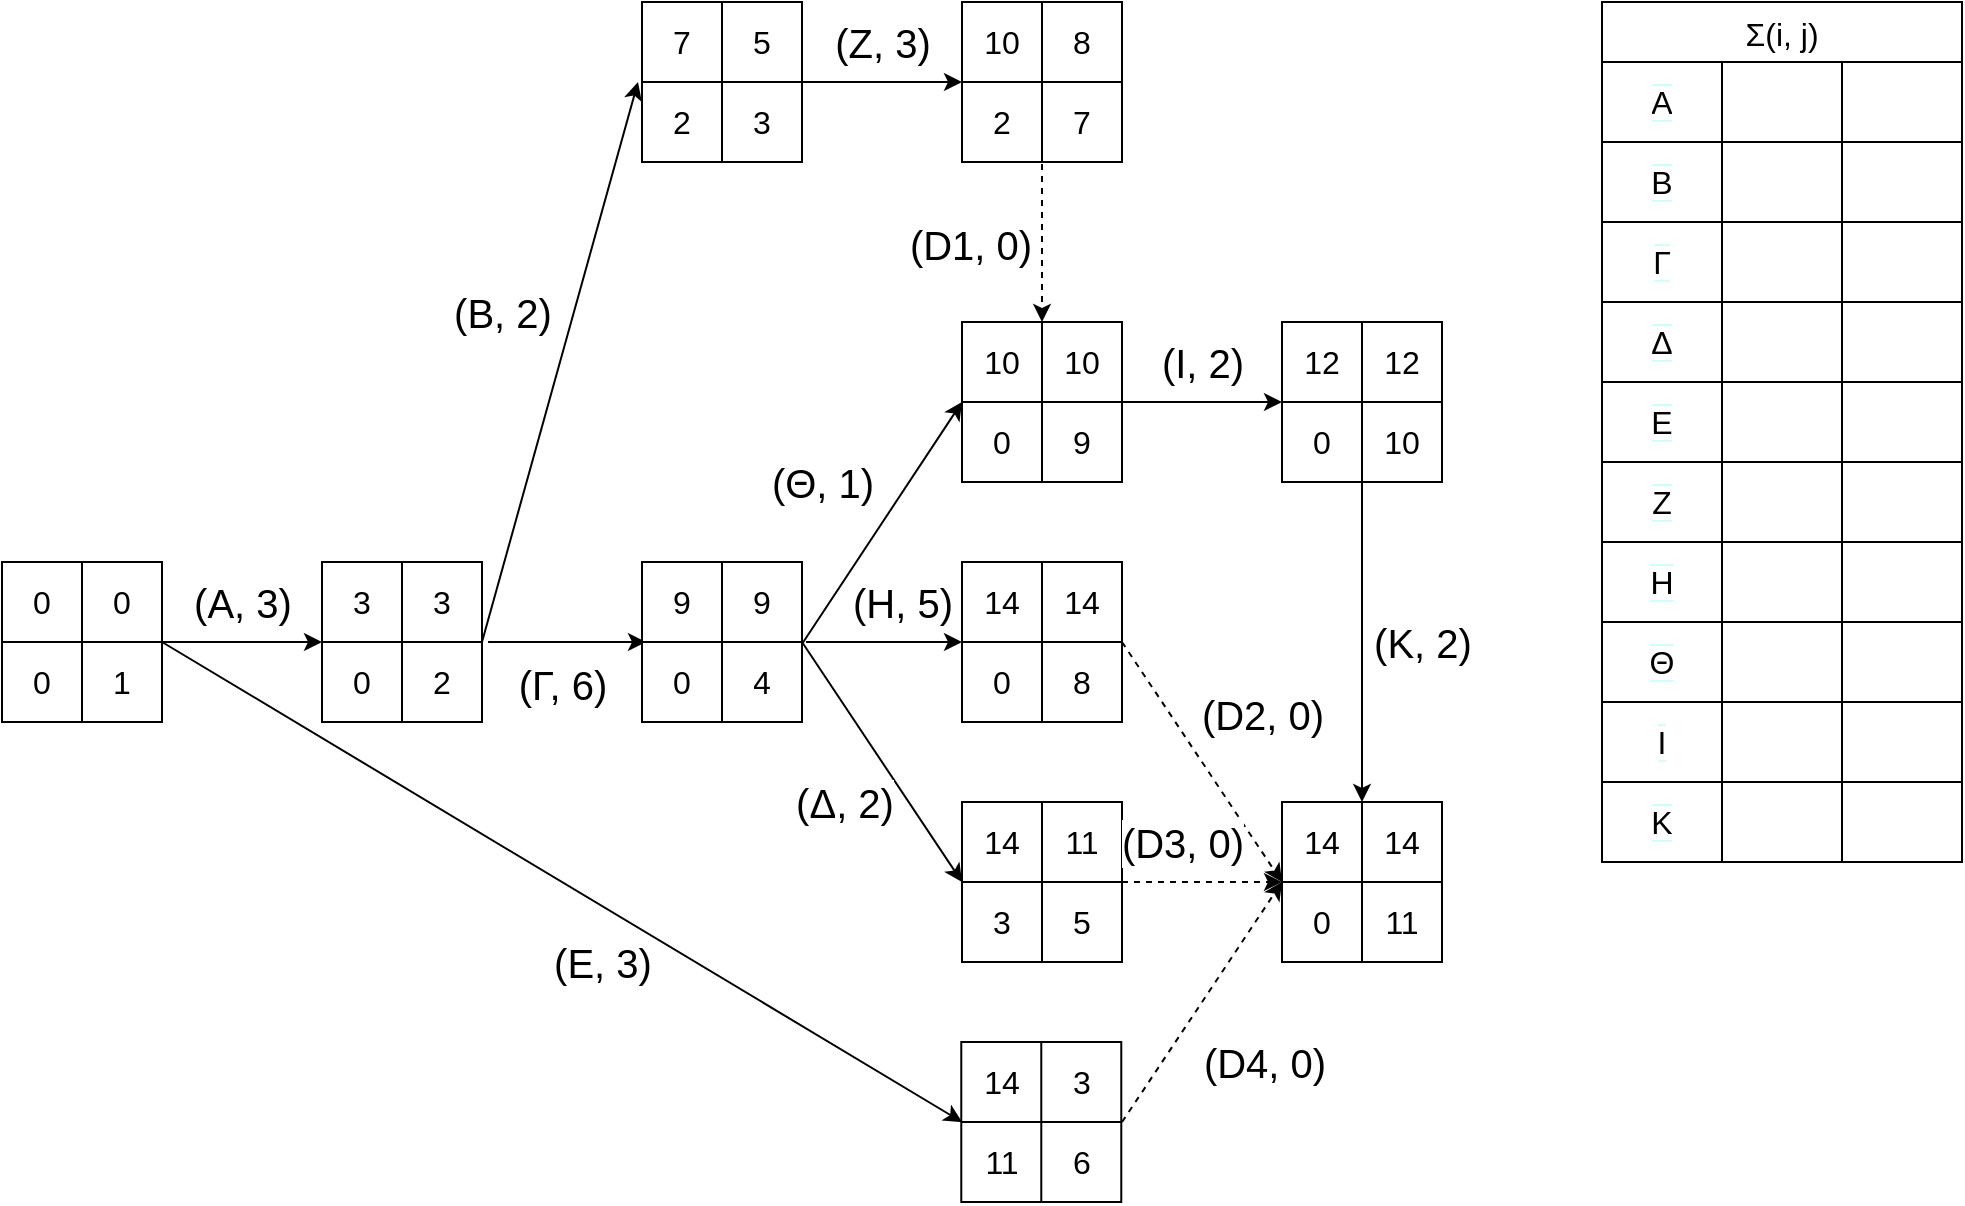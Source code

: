 <mxfile version="20.8.19" type="github">
  <diagram name="Page-1" id="9c096ad6-e400-ecc8-3e38-643d2caac077">
    <mxGraphModel dx="1331" dy="806" grid="1" gridSize="10" guides="1" tooltips="1" connect="1" arrows="1" fold="1" page="1" pageScale="1.5" pageWidth="1169" pageHeight="826" background="none" math="0" shadow="0">
      <root>
        <mxCell id="0" style=";html=1;" />
        <mxCell id="1" style=";html=1;" parent="0" />
        <mxCell id="K06LqBxd0SO_TNTU_cGi-29" value="" style="shape=table;startSize=0;container=1;collapsible=0;childLayout=tableLayout;fontSize=16;swimlaneLine=1;" vertex="1" parent="1">
          <mxGeometry x="80" y="320" width="80" height="80" as="geometry" />
        </mxCell>
        <mxCell id="K06LqBxd0SO_TNTU_cGi-30" value="" style="shape=tableRow;horizontal=0;startSize=0;swimlaneHead=0;swimlaneBody=0;strokeColor=inherit;top=0;left=0;bottom=0;right=0;collapsible=0;dropTarget=0;fillColor=none;points=[[0,0.5],[1,0.5]];portConstraint=eastwest;fontSize=16;" vertex="1" parent="K06LqBxd0SO_TNTU_cGi-29">
          <mxGeometry width="80" height="40" as="geometry" />
        </mxCell>
        <mxCell id="K06LqBxd0SO_TNTU_cGi-31" value="0" style="shape=partialRectangle;html=1;whiteSpace=wrap;connectable=0;strokeColor=inherit;overflow=hidden;fillColor=none;top=0;left=0;bottom=0;right=0;pointerEvents=1;fontSize=16;" vertex="1" parent="K06LqBxd0SO_TNTU_cGi-30">
          <mxGeometry width="40" height="40" as="geometry">
            <mxRectangle width="40" height="40" as="alternateBounds" />
          </mxGeometry>
        </mxCell>
        <mxCell id="K06LqBxd0SO_TNTU_cGi-32" value="0" style="shape=partialRectangle;html=1;whiteSpace=wrap;connectable=0;strokeColor=inherit;overflow=hidden;fillColor=none;top=0;left=0;bottom=0;right=0;pointerEvents=1;fontSize=16;" vertex="1" parent="K06LqBxd0SO_TNTU_cGi-30">
          <mxGeometry x="40" width="40" height="40" as="geometry">
            <mxRectangle width="40" height="40" as="alternateBounds" />
          </mxGeometry>
        </mxCell>
        <mxCell id="K06LqBxd0SO_TNTU_cGi-34" value="" style="shape=tableRow;horizontal=0;startSize=0;swimlaneHead=0;swimlaneBody=0;strokeColor=inherit;top=0;left=0;bottom=0;right=0;collapsible=0;dropTarget=0;fillColor=none;points=[[0,0.5],[1,0.5]];portConstraint=eastwest;fontSize=16;" vertex="1" parent="K06LqBxd0SO_TNTU_cGi-29">
          <mxGeometry y="40" width="80" height="40" as="geometry" />
        </mxCell>
        <mxCell id="K06LqBxd0SO_TNTU_cGi-35" value="0" style="shape=partialRectangle;html=1;whiteSpace=wrap;connectable=0;strokeColor=inherit;overflow=hidden;fillColor=none;top=0;left=0;bottom=0;right=0;pointerEvents=1;fontSize=16;" vertex="1" parent="K06LqBxd0SO_TNTU_cGi-34">
          <mxGeometry width="40" height="40" as="geometry">
            <mxRectangle width="40" height="40" as="alternateBounds" />
          </mxGeometry>
        </mxCell>
        <mxCell id="K06LqBxd0SO_TNTU_cGi-36" value="1" style="shape=partialRectangle;html=1;whiteSpace=wrap;connectable=0;strokeColor=inherit;overflow=hidden;fillColor=none;top=0;left=0;bottom=0;right=0;pointerEvents=1;fontSize=16;" vertex="1" parent="K06LqBxd0SO_TNTU_cGi-34">
          <mxGeometry x="40" width="40" height="40" as="geometry">
            <mxRectangle width="40" height="40" as="alternateBounds" />
          </mxGeometry>
        </mxCell>
        <mxCell id="K06LqBxd0SO_TNTU_cGi-42" value="" style="shape=table;startSize=0;container=1;collapsible=0;childLayout=tableLayout;fontSize=16;swimlaneLine=1;" vertex="1" parent="1">
          <mxGeometry x="240" y="320" width="80" height="80" as="geometry" />
        </mxCell>
        <mxCell id="K06LqBxd0SO_TNTU_cGi-43" value="" style="shape=tableRow;horizontal=0;startSize=0;swimlaneHead=0;swimlaneBody=0;strokeColor=inherit;top=0;left=0;bottom=0;right=0;collapsible=0;dropTarget=0;fillColor=none;points=[[0,0.5],[1,0.5]];portConstraint=eastwest;fontSize=16;" vertex="1" parent="K06LqBxd0SO_TNTU_cGi-42">
          <mxGeometry width="80" height="40" as="geometry" />
        </mxCell>
        <mxCell id="K06LqBxd0SO_TNTU_cGi-44" value="3" style="shape=partialRectangle;html=1;whiteSpace=wrap;connectable=0;strokeColor=inherit;overflow=hidden;fillColor=none;top=0;left=0;bottom=0;right=0;pointerEvents=1;fontSize=16;" vertex="1" parent="K06LqBxd0SO_TNTU_cGi-43">
          <mxGeometry width="40" height="40" as="geometry">
            <mxRectangle width="40" height="40" as="alternateBounds" />
          </mxGeometry>
        </mxCell>
        <mxCell id="K06LqBxd0SO_TNTU_cGi-45" value="3" style="shape=partialRectangle;html=1;whiteSpace=wrap;connectable=0;strokeColor=inherit;overflow=hidden;fillColor=none;top=0;left=0;bottom=0;right=0;pointerEvents=1;fontSize=16;" vertex="1" parent="K06LqBxd0SO_TNTU_cGi-43">
          <mxGeometry x="40" width="40" height="40" as="geometry">
            <mxRectangle width="40" height="40" as="alternateBounds" />
          </mxGeometry>
        </mxCell>
        <mxCell id="K06LqBxd0SO_TNTU_cGi-46" value="" style="shape=tableRow;horizontal=0;startSize=0;swimlaneHead=0;swimlaneBody=0;strokeColor=inherit;top=0;left=0;bottom=0;right=0;collapsible=0;dropTarget=0;fillColor=none;points=[[0,0.5],[1,0.5]];portConstraint=eastwest;fontSize=16;" vertex="1" parent="K06LqBxd0SO_TNTU_cGi-42">
          <mxGeometry y="40" width="80" height="40" as="geometry" />
        </mxCell>
        <mxCell id="K06LqBxd0SO_TNTU_cGi-47" value="0" style="shape=partialRectangle;html=1;whiteSpace=wrap;connectable=0;strokeColor=inherit;overflow=hidden;fillColor=none;top=0;left=0;bottom=0;right=0;pointerEvents=1;fontSize=16;" vertex="1" parent="K06LqBxd0SO_TNTU_cGi-46">
          <mxGeometry width="40" height="40" as="geometry">
            <mxRectangle width="40" height="40" as="alternateBounds" />
          </mxGeometry>
        </mxCell>
        <mxCell id="K06LqBxd0SO_TNTU_cGi-48" value="2" style="shape=partialRectangle;html=1;whiteSpace=wrap;connectable=0;strokeColor=inherit;overflow=hidden;fillColor=none;top=0;left=0;bottom=0;right=0;pointerEvents=1;fontSize=16;" vertex="1" parent="K06LqBxd0SO_TNTU_cGi-46">
          <mxGeometry x="40" width="40" height="40" as="geometry">
            <mxRectangle width="40" height="40" as="alternateBounds" />
          </mxGeometry>
        </mxCell>
        <mxCell id="K06LqBxd0SO_TNTU_cGi-49" value="" style="endArrow=classic;html=1;rounded=0;exitX=1;exitY=0;exitDx=0;exitDy=0;exitPerimeter=0;" edge="1" parent="1" source="K06LqBxd0SO_TNTU_cGi-34">
          <mxGeometry width="50" height="50" relative="1" as="geometry">
            <mxPoint x="530" y="410" as="sourcePoint" />
            <mxPoint x="240" y="360" as="targetPoint" />
          </mxGeometry>
        </mxCell>
        <mxCell id="K06LqBxd0SO_TNTU_cGi-50" value="(A, 3)" style="edgeLabel;html=1;align=center;verticalAlign=middle;resizable=0;points=[];fontSize=20;" vertex="1" connectable="0" parent="K06LqBxd0SO_TNTU_cGi-49">
          <mxGeometry x="0.3" relative="1" as="geometry">
            <mxPoint x="-12" y="-20" as="offset" />
          </mxGeometry>
        </mxCell>
        <mxCell id="K06LqBxd0SO_TNTU_cGi-51" value="" style="endArrow=classic;html=1;rounded=0;fontSize=20;exitX=1;exitY=0;exitDx=0;exitDy=0;exitPerimeter=0;entryX=-0.025;entryY=0;entryDx=0;entryDy=0;entryPerimeter=0;" edge="1" parent="1" source="K06LqBxd0SO_TNTU_cGi-46" target="K06LqBxd0SO_TNTU_cGi-58">
          <mxGeometry width="50" height="50" relative="1" as="geometry">
            <mxPoint x="530" y="410" as="sourcePoint" />
            <mxPoint x="400" y="240" as="targetPoint" />
            <Array as="points" />
          </mxGeometry>
        </mxCell>
        <mxCell id="K06LqBxd0SO_TNTU_cGi-61" value="(B, 2)" style="edgeLabel;html=1;align=center;verticalAlign=middle;resizable=0;points=[];fontSize=20;" vertex="1" connectable="0" parent="K06LqBxd0SO_TNTU_cGi-51">
          <mxGeometry x="0.296" y="2" relative="1" as="geometry">
            <mxPoint x="-39" y="17" as="offset" />
          </mxGeometry>
        </mxCell>
        <mxCell id="K06LqBxd0SO_TNTU_cGi-52" value="" style="endArrow=classic;html=1;rounded=0;fontSize=20;exitX=1.038;exitY=0;exitDx=0;exitDy=0;exitPerimeter=0;entryX=0.025;entryY=0;entryDx=0;entryDy=0;entryPerimeter=0;" edge="1" parent="1" source="K06LqBxd0SO_TNTU_cGi-46" target="K06LqBxd0SO_TNTU_cGi-67">
          <mxGeometry width="50" height="50" relative="1" as="geometry">
            <mxPoint x="530" y="410" as="sourcePoint" />
            <mxPoint x="440" y="360" as="targetPoint" />
          </mxGeometry>
        </mxCell>
        <mxCell id="K06LqBxd0SO_TNTU_cGi-70" value="(Γ, 6)" style="edgeLabel;html=1;align=center;verticalAlign=middle;resizable=0;points=[];fontSize=20;" vertex="1" connectable="0" parent="K06LqBxd0SO_TNTU_cGi-52">
          <mxGeometry x="0.231" y="-1" relative="1" as="geometry">
            <mxPoint x="-12" y="20" as="offset" />
          </mxGeometry>
        </mxCell>
        <mxCell id="K06LqBxd0SO_TNTU_cGi-54" value="" style="shape=table;startSize=0;container=1;collapsible=0;childLayout=tableLayout;fontSize=16;swimlaneLine=1;" vertex="1" parent="1">
          <mxGeometry x="400" y="40" width="80" height="80" as="geometry" />
        </mxCell>
        <mxCell id="K06LqBxd0SO_TNTU_cGi-55" value="" style="shape=tableRow;horizontal=0;startSize=0;swimlaneHead=0;swimlaneBody=0;strokeColor=inherit;top=0;left=0;bottom=0;right=0;collapsible=0;dropTarget=0;fillColor=none;points=[[0,0.5],[1,0.5]];portConstraint=eastwest;fontSize=16;" vertex="1" parent="K06LqBxd0SO_TNTU_cGi-54">
          <mxGeometry width="80" height="40" as="geometry" />
        </mxCell>
        <mxCell id="K06LqBxd0SO_TNTU_cGi-56" value="7" style="shape=partialRectangle;html=1;whiteSpace=wrap;connectable=0;strokeColor=inherit;overflow=hidden;fillColor=none;top=0;left=0;bottom=0;right=0;pointerEvents=1;fontSize=16;" vertex="1" parent="K06LqBxd0SO_TNTU_cGi-55">
          <mxGeometry width="40" height="40" as="geometry">
            <mxRectangle width="40" height="40" as="alternateBounds" />
          </mxGeometry>
        </mxCell>
        <mxCell id="K06LqBxd0SO_TNTU_cGi-57" value="5" style="shape=partialRectangle;html=1;whiteSpace=wrap;connectable=0;strokeColor=inherit;overflow=hidden;fillColor=none;top=0;left=0;bottom=0;right=0;pointerEvents=1;fontSize=16;" vertex="1" parent="K06LqBxd0SO_TNTU_cGi-55">
          <mxGeometry x="40" width="40" height="40" as="geometry">
            <mxRectangle width="40" height="40" as="alternateBounds" />
          </mxGeometry>
        </mxCell>
        <mxCell id="K06LqBxd0SO_TNTU_cGi-58" value="" style="shape=tableRow;horizontal=0;startSize=0;swimlaneHead=0;swimlaneBody=0;strokeColor=inherit;top=0;left=0;bottom=0;right=0;collapsible=0;dropTarget=0;fillColor=none;points=[[0,0.5],[1,0.5]];portConstraint=eastwest;fontSize=16;" vertex="1" parent="K06LqBxd0SO_TNTU_cGi-54">
          <mxGeometry y="40" width="80" height="40" as="geometry" />
        </mxCell>
        <mxCell id="K06LqBxd0SO_TNTU_cGi-59" value="2" style="shape=partialRectangle;html=1;whiteSpace=wrap;connectable=0;strokeColor=inherit;overflow=hidden;fillColor=none;top=0;left=0;bottom=0;right=0;pointerEvents=1;fontSize=16;" vertex="1" parent="K06LqBxd0SO_TNTU_cGi-58">
          <mxGeometry width="40" height="40" as="geometry">
            <mxRectangle width="40" height="40" as="alternateBounds" />
          </mxGeometry>
        </mxCell>
        <mxCell id="K06LqBxd0SO_TNTU_cGi-60" value="3" style="shape=partialRectangle;html=1;whiteSpace=wrap;connectable=0;strokeColor=inherit;overflow=hidden;fillColor=none;top=0;left=0;bottom=0;right=0;pointerEvents=1;fontSize=16;" vertex="1" parent="K06LqBxd0SO_TNTU_cGi-58">
          <mxGeometry x="40" width="40" height="40" as="geometry">
            <mxRectangle width="40" height="40" as="alternateBounds" />
          </mxGeometry>
        </mxCell>
        <mxCell id="K06LqBxd0SO_TNTU_cGi-63" value="" style="shape=table;startSize=0;container=1;collapsible=0;childLayout=tableLayout;fontSize=16;swimlaneLine=1;" vertex="1" parent="1">
          <mxGeometry x="400.0" y="320" width="80" height="80" as="geometry" />
        </mxCell>
        <mxCell id="K06LqBxd0SO_TNTU_cGi-64" value="" style="shape=tableRow;horizontal=0;startSize=0;swimlaneHead=0;swimlaneBody=0;strokeColor=inherit;top=0;left=0;bottom=0;right=0;collapsible=0;dropTarget=0;fillColor=none;points=[[0,0.5],[1,0.5]];portConstraint=eastwest;fontSize=16;" vertex="1" parent="K06LqBxd0SO_TNTU_cGi-63">
          <mxGeometry width="80" height="40" as="geometry" />
        </mxCell>
        <mxCell id="K06LqBxd0SO_TNTU_cGi-65" value="9" style="shape=partialRectangle;html=1;whiteSpace=wrap;connectable=0;strokeColor=inherit;overflow=hidden;fillColor=none;top=0;left=0;bottom=0;right=0;pointerEvents=1;fontSize=16;" vertex="1" parent="K06LqBxd0SO_TNTU_cGi-64">
          <mxGeometry width="40" height="40" as="geometry">
            <mxRectangle width="40" height="40" as="alternateBounds" />
          </mxGeometry>
        </mxCell>
        <mxCell id="K06LqBxd0SO_TNTU_cGi-66" value="9" style="shape=partialRectangle;html=1;whiteSpace=wrap;connectable=0;strokeColor=inherit;overflow=hidden;fillColor=none;top=0;left=0;bottom=0;right=0;pointerEvents=1;fontSize=16;" vertex="1" parent="K06LqBxd0SO_TNTU_cGi-64">
          <mxGeometry x="40" width="40" height="40" as="geometry">
            <mxRectangle width="40" height="40" as="alternateBounds" />
          </mxGeometry>
        </mxCell>
        <mxCell id="K06LqBxd0SO_TNTU_cGi-67" value="" style="shape=tableRow;horizontal=0;startSize=0;swimlaneHead=0;swimlaneBody=0;strokeColor=inherit;top=0;left=0;bottom=0;right=0;collapsible=0;dropTarget=0;fillColor=none;points=[[0,0.5],[1,0.5]];portConstraint=eastwest;fontSize=16;" vertex="1" parent="K06LqBxd0SO_TNTU_cGi-63">
          <mxGeometry y="40" width="80" height="40" as="geometry" />
        </mxCell>
        <mxCell id="K06LqBxd0SO_TNTU_cGi-68" value="0" style="shape=partialRectangle;html=1;whiteSpace=wrap;connectable=0;strokeColor=inherit;overflow=hidden;fillColor=none;top=0;left=0;bottom=0;right=0;pointerEvents=1;fontSize=16;" vertex="1" parent="K06LqBxd0SO_TNTU_cGi-67">
          <mxGeometry width="40" height="40" as="geometry">
            <mxRectangle width="40" height="40" as="alternateBounds" />
          </mxGeometry>
        </mxCell>
        <mxCell id="K06LqBxd0SO_TNTU_cGi-69" value="4" style="shape=partialRectangle;html=1;whiteSpace=wrap;connectable=0;strokeColor=inherit;overflow=hidden;fillColor=none;top=0;left=0;bottom=0;right=0;pointerEvents=1;fontSize=16;" vertex="1" parent="K06LqBxd0SO_TNTU_cGi-67">
          <mxGeometry x="40" width="40" height="40" as="geometry">
            <mxRectangle width="40" height="40" as="alternateBounds" />
          </mxGeometry>
        </mxCell>
        <mxCell id="K06LqBxd0SO_TNTU_cGi-72" value="" style="endArrow=classic;html=1;rounded=0;fontSize=20;" edge="1" parent="1">
          <mxGeometry width="50" height="50" relative="1" as="geometry">
            <mxPoint x="480" y="360" as="sourcePoint" />
            <mxPoint x="560" y="480" as="targetPoint" />
          </mxGeometry>
        </mxCell>
        <mxCell id="K06LqBxd0SO_TNTU_cGi-80" value="(Δ, 2)" style="edgeLabel;html=1;align=center;verticalAlign=middle;resizable=0;points=[];fontSize=20;" vertex="1" connectable="0" parent="K06LqBxd0SO_TNTU_cGi-72">
          <mxGeometry x="0.185" y="-2" relative="1" as="geometry">
            <mxPoint x="-25" y="8" as="offset" />
          </mxGeometry>
        </mxCell>
        <mxCell id="K06LqBxd0SO_TNTU_cGi-73" value="" style="shape=table;startSize=0;container=1;collapsible=0;childLayout=tableLayout;fontSize=16;swimlaneLine=1;" vertex="1" parent="1">
          <mxGeometry x="560" y="440" width="80" height="80" as="geometry" />
        </mxCell>
        <mxCell id="K06LqBxd0SO_TNTU_cGi-74" value="" style="shape=tableRow;horizontal=0;startSize=0;swimlaneHead=0;swimlaneBody=0;strokeColor=inherit;top=0;left=0;bottom=0;right=0;collapsible=0;dropTarget=0;fillColor=none;points=[[0,0.5],[1,0.5]];portConstraint=eastwest;fontSize=16;" vertex="1" parent="K06LqBxd0SO_TNTU_cGi-73">
          <mxGeometry width="80" height="40" as="geometry" />
        </mxCell>
        <mxCell id="K06LqBxd0SO_TNTU_cGi-75" value="14" style="shape=partialRectangle;html=1;whiteSpace=wrap;connectable=0;strokeColor=inherit;overflow=hidden;fillColor=none;top=0;left=0;bottom=0;right=0;pointerEvents=1;fontSize=16;" vertex="1" parent="K06LqBxd0SO_TNTU_cGi-74">
          <mxGeometry width="40" height="40" as="geometry">
            <mxRectangle width="40" height="40" as="alternateBounds" />
          </mxGeometry>
        </mxCell>
        <mxCell id="K06LqBxd0SO_TNTU_cGi-76" value="11" style="shape=partialRectangle;html=1;whiteSpace=wrap;connectable=0;strokeColor=inherit;overflow=hidden;fillColor=none;top=0;left=0;bottom=0;right=0;pointerEvents=1;fontSize=16;" vertex="1" parent="K06LqBxd0SO_TNTU_cGi-74">
          <mxGeometry x="40" width="40" height="40" as="geometry">
            <mxRectangle width="40" height="40" as="alternateBounds" />
          </mxGeometry>
        </mxCell>
        <mxCell id="K06LqBxd0SO_TNTU_cGi-77" value="" style="shape=tableRow;horizontal=0;startSize=0;swimlaneHead=0;swimlaneBody=0;strokeColor=inherit;top=0;left=0;bottom=0;right=0;collapsible=0;dropTarget=0;fillColor=none;points=[[0,0.5],[1,0.5]];portConstraint=eastwest;fontSize=16;" vertex="1" parent="K06LqBxd0SO_TNTU_cGi-73">
          <mxGeometry y="40" width="80" height="40" as="geometry" />
        </mxCell>
        <mxCell id="K06LqBxd0SO_TNTU_cGi-78" value="3" style="shape=partialRectangle;html=1;whiteSpace=wrap;connectable=0;strokeColor=inherit;overflow=hidden;fillColor=none;top=0;left=0;bottom=0;right=0;pointerEvents=1;fontSize=16;" vertex="1" parent="K06LqBxd0SO_TNTU_cGi-77">
          <mxGeometry width="40" height="40" as="geometry">
            <mxRectangle width="40" height="40" as="alternateBounds" />
          </mxGeometry>
        </mxCell>
        <mxCell id="K06LqBxd0SO_TNTU_cGi-79" value="5" style="shape=partialRectangle;html=1;whiteSpace=wrap;connectable=0;strokeColor=inherit;overflow=hidden;fillColor=none;top=0;left=0;bottom=0;right=0;pointerEvents=1;fontSize=16;" vertex="1" parent="K06LqBxd0SO_TNTU_cGi-77">
          <mxGeometry x="40" width="40" height="40" as="geometry">
            <mxRectangle width="40" height="40" as="alternateBounds" />
          </mxGeometry>
        </mxCell>
        <mxCell id="K06LqBxd0SO_TNTU_cGi-81" value="" style="endArrow=classic;html=1;rounded=0;fontSize=20;exitX=1;exitY=0;exitDx=0;exitDy=0;exitPerimeter=0;entryX=0.005;entryY=-0.001;entryDx=0;entryDy=0;entryPerimeter=0;" edge="1" parent="1" source="K06LqBxd0SO_TNTU_cGi-34" target="K06LqBxd0SO_TNTU_cGi-86">
          <mxGeometry width="50" height="50" relative="1" as="geometry">
            <mxPoint x="530" y="410" as="sourcePoint" />
            <mxPoint x="550" y="600" as="targetPoint" />
          </mxGeometry>
        </mxCell>
        <mxCell id="K06LqBxd0SO_TNTU_cGi-89" value="(Ε, 3)" style="edgeLabel;html=1;align=center;verticalAlign=middle;resizable=0;points=[];fontSize=20;" vertex="1" connectable="0" parent="K06LqBxd0SO_TNTU_cGi-81">
          <mxGeometry x="0.315" y="2" relative="1" as="geometry">
            <mxPoint x="-44" y="4" as="offset" />
          </mxGeometry>
        </mxCell>
        <mxCell id="K06LqBxd0SO_TNTU_cGi-82" value="" style="shape=table;startSize=0;container=1;collapsible=0;childLayout=tableLayout;fontSize=16;swimlaneLine=1;" vertex="1" parent="1">
          <mxGeometry x="559.64" y="560.06" width="80" height="80" as="geometry" />
        </mxCell>
        <mxCell id="K06LqBxd0SO_TNTU_cGi-83" value="" style="shape=tableRow;horizontal=0;startSize=0;swimlaneHead=0;swimlaneBody=0;strokeColor=inherit;top=0;left=0;bottom=0;right=0;collapsible=0;dropTarget=0;fillColor=none;points=[[0,0.5],[1,0.5]];portConstraint=eastwest;fontSize=16;" vertex="1" parent="K06LqBxd0SO_TNTU_cGi-82">
          <mxGeometry width="80" height="40" as="geometry" />
        </mxCell>
        <mxCell id="K06LqBxd0SO_TNTU_cGi-84" value="14" style="shape=partialRectangle;html=1;whiteSpace=wrap;connectable=0;strokeColor=inherit;overflow=hidden;fillColor=none;top=0;left=0;bottom=0;right=0;pointerEvents=1;fontSize=16;" vertex="1" parent="K06LqBxd0SO_TNTU_cGi-83">
          <mxGeometry width="40" height="40" as="geometry">
            <mxRectangle width="40" height="40" as="alternateBounds" />
          </mxGeometry>
        </mxCell>
        <mxCell id="K06LqBxd0SO_TNTU_cGi-85" value="3" style="shape=partialRectangle;html=1;whiteSpace=wrap;connectable=0;strokeColor=inherit;overflow=hidden;fillColor=none;top=0;left=0;bottom=0;right=0;pointerEvents=1;fontSize=16;" vertex="1" parent="K06LqBxd0SO_TNTU_cGi-83">
          <mxGeometry x="40" width="40" height="40" as="geometry">
            <mxRectangle width="40" height="40" as="alternateBounds" />
          </mxGeometry>
        </mxCell>
        <mxCell id="K06LqBxd0SO_TNTU_cGi-86" value="" style="shape=tableRow;horizontal=0;startSize=0;swimlaneHead=0;swimlaneBody=0;strokeColor=inherit;top=0;left=0;bottom=0;right=0;collapsible=0;dropTarget=0;fillColor=none;points=[[0,0.5],[1,0.5]];portConstraint=eastwest;fontSize=16;" vertex="1" parent="K06LqBxd0SO_TNTU_cGi-82">
          <mxGeometry y="40" width="80" height="40" as="geometry" />
        </mxCell>
        <mxCell id="K06LqBxd0SO_TNTU_cGi-87" value="11" style="shape=partialRectangle;html=1;whiteSpace=wrap;connectable=0;strokeColor=inherit;overflow=hidden;fillColor=none;top=0;left=0;bottom=0;right=0;pointerEvents=1;fontSize=16;" vertex="1" parent="K06LqBxd0SO_TNTU_cGi-86">
          <mxGeometry width="40" height="40" as="geometry">
            <mxRectangle width="40" height="40" as="alternateBounds" />
          </mxGeometry>
        </mxCell>
        <mxCell id="K06LqBxd0SO_TNTU_cGi-88" value="6" style="shape=partialRectangle;html=1;whiteSpace=wrap;connectable=0;strokeColor=inherit;overflow=hidden;fillColor=none;top=0;left=0;bottom=0;right=0;pointerEvents=1;fontSize=16;" vertex="1" parent="K06LqBxd0SO_TNTU_cGi-86">
          <mxGeometry x="40" width="40" height="40" as="geometry">
            <mxRectangle width="40" height="40" as="alternateBounds" />
          </mxGeometry>
        </mxCell>
        <mxCell id="K06LqBxd0SO_TNTU_cGi-90" value="" style="endArrow=classic;html=1;rounded=0;fontSize=20;" edge="1" parent="1">
          <mxGeometry width="50" height="50" relative="1" as="geometry">
            <mxPoint x="480" y="80" as="sourcePoint" />
            <mxPoint x="560" y="80" as="targetPoint" />
          </mxGeometry>
        </mxCell>
        <mxCell id="K06LqBxd0SO_TNTU_cGi-98" value="(Ζ, 3)" style="edgeLabel;html=1;align=center;verticalAlign=middle;resizable=0;points=[];fontSize=20;" vertex="1" connectable="0" parent="K06LqBxd0SO_TNTU_cGi-90">
          <mxGeometry x="0.3" y="-2" relative="1" as="geometry">
            <mxPoint x="-12" y="-22" as="offset" />
          </mxGeometry>
        </mxCell>
        <mxCell id="K06LqBxd0SO_TNTU_cGi-91" value="" style="shape=table;startSize=0;container=1;collapsible=0;childLayout=tableLayout;fontSize=16;swimlaneLine=1;" vertex="1" parent="1">
          <mxGeometry x="560" y="40" width="80" height="80" as="geometry" />
        </mxCell>
        <mxCell id="K06LqBxd0SO_TNTU_cGi-92" value="" style="shape=tableRow;horizontal=0;startSize=0;swimlaneHead=0;swimlaneBody=0;strokeColor=inherit;top=0;left=0;bottom=0;right=0;collapsible=0;dropTarget=0;fillColor=none;points=[[0,0.5],[1,0.5]];portConstraint=eastwest;fontSize=16;" vertex="1" parent="K06LqBxd0SO_TNTU_cGi-91">
          <mxGeometry width="80" height="40" as="geometry" />
        </mxCell>
        <mxCell id="K06LqBxd0SO_TNTU_cGi-93" value="10" style="shape=partialRectangle;html=1;whiteSpace=wrap;connectable=0;strokeColor=inherit;overflow=hidden;fillColor=none;top=0;left=0;bottom=0;right=0;pointerEvents=1;fontSize=16;" vertex="1" parent="K06LqBxd0SO_TNTU_cGi-92">
          <mxGeometry width="40" height="40" as="geometry">
            <mxRectangle width="40" height="40" as="alternateBounds" />
          </mxGeometry>
        </mxCell>
        <mxCell id="K06LqBxd0SO_TNTU_cGi-94" value="8" style="shape=partialRectangle;html=1;whiteSpace=wrap;connectable=0;strokeColor=inherit;overflow=hidden;fillColor=none;top=0;left=0;bottom=0;right=0;pointerEvents=1;fontSize=16;" vertex="1" parent="K06LqBxd0SO_TNTU_cGi-92">
          <mxGeometry x="40" width="40" height="40" as="geometry">
            <mxRectangle width="40" height="40" as="alternateBounds" />
          </mxGeometry>
        </mxCell>
        <mxCell id="K06LqBxd0SO_TNTU_cGi-95" value="" style="shape=tableRow;horizontal=0;startSize=0;swimlaneHead=0;swimlaneBody=0;strokeColor=inherit;top=0;left=0;bottom=0;right=0;collapsible=0;dropTarget=0;fillColor=none;points=[[0,0.5],[1,0.5]];portConstraint=eastwest;fontSize=16;" vertex="1" parent="K06LqBxd0SO_TNTU_cGi-91">
          <mxGeometry y="40" width="80" height="40" as="geometry" />
        </mxCell>
        <mxCell id="K06LqBxd0SO_TNTU_cGi-96" value="2" style="shape=partialRectangle;html=1;whiteSpace=wrap;connectable=0;strokeColor=inherit;overflow=hidden;fillColor=none;top=0;left=0;bottom=0;right=0;pointerEvents=1;fontSize=16;" vertex="1" parent="K06LqBxd0SO_TNTU_cGi-95">
          <mxGeometry width="40" height="40" as="geometry">
            <mxRectangle width="40" height="40" as="alternateBounds" />
          </mxGeometry>
        </mxCell>
        <mxCell id="K06LqBxd0SO_TNTU_cGi-97" value="7" style="shape=partialRectangle;html=1;whiteSpace=wrap;connectable=0;strokeColor=inherit;overflow=hidden;fillColor=none;top=0;left=0;bottom=0;right=0;pointerEvents=1;fontSize=16;" vertex="1" parent="K06LqBxd0SO_TNTU_cGi-95">
          <mxGeometry x="40" width="40" height="40" as="geometry">
            <mxRectangle width="40" height="40" as="alternateBounds" />
          </mxGeometry>
        </mxCell>
        <mxCell id="K06LqBxd0SO_TNTU_cGi-99" value="" style="endArrow=classic;html=1;rounded=0;fontSize=20;exitX=1.025;exitY=0;exitDx=0;exitDy=0;exitPerimeter=0;" edge="1" parent="1" source="K06LqBxd0SO_TNTU_cGi-67">
          <mxGeometry width="50" height="50" relative="1" as="geometry">
            <mxPoint x="530" y="410" as="sourcePoint" />
            <mxPoint x="560" y="360" as="targetPoint" />
          </mxGeometry>
        </mxCell>
        <mxCell id="K06LqBxd0SO_TNTU_cGi-107" value="(Η, 5)" style="edgeLabel;html=1;align=center;verticalAlign=middle;resizable=0;points=[];fontSize=20;" vertex="1" connectable="0" parent="K06LqBxd0SO_TNTU_cGi-99">
          <mxGeometry x="0.538" relative="1" as="geometry">
            <mxPoint x="-12" y="-20" as="offset" />
          </mxGeometry>
        </mxCell>
        <mxCell id="K06LqBxd0SO_TNTU_cGi-100" value="" style="shape=table;startSize=0;container=1;collapsible=0;childLayout=tableLayout;fontSize=16;swimlaneLine=1;" vertex="1" parent="1">
          <mxGeometry x="560" y="320" width="80" height="80" as="geometry" />
        </mxCell>
        <mxCell id="K06LqBxd0SO_TNTU_cGi-101" value="" style="shape=tableRow;horizontal=0;startSize=0;swimlaneHead=0;swimlaneBody=0;strokeColor=inherit;top=0;left=0;bottom=0;right=0;collapsible=0;dropTarget=0;fillColor=none;points=[[0,0.5],[1,0.5]];portConstraint=eastwest;fontSize=16;" vertex="1" parent="K06LqBxd0SO_TNTU_cGi-100">
          <mxGeometry width="80" height="40" as="geometry" />
        </mxCell>
        <mxCell id="K06LqBxd0SO_TNTU_cGi-102" value="14" style="shape=partialRectangle;html=1;whiteSpace=wrap;connectable=0;strokeColor=inherit;overflow=hidden;fillColor=none;top=0;left=0;bottom=0;right=0;pointerEvents=1;fontSize=16;" vertex="1" parent="K06LqBxd0SO_TNTU_cGi-101">
          <mxGeometry width="40" height="40" as="geometry">
            <mxRectangle width="40" height="40" as="alternateBounds" />
          </mxGeometry>
        </mxCell>
        <mxCell id="K06LqBxd0SO_TNTU_cGi-103" value="14" style="shape=partialRectangle;html=1;whiteSpace=wrap;connectable=0;strokeColor=inherit;overflow=hidden;fillColor=none;top=0;left=0;bottom=0;right=0;pointerEvents=1;fontSize=16;" vertex="1" parent="K06LqBxd0SO_TNTU_cGi-101">
          <mxGeometry x="40" width="40" height="40" as="geometry">
            <mxRectangle width="40" height="40" as="alternateBounds" />
          </mxGeometry>
        </mxCell>
        <mxCell id="K06LqBxd0SO_TNTU_cGi-104" value="" style="shape=tableRow;horizontal=0;startSize=0;swimlaneHead=0;swimlaneBody=0;strokeColor=inherit;top=0;left=0;bottom=0;right=0;collapsible=0;dropTarget=0;fillColor=none;points=[[0,0.5],[1,0.5]];portConstraint=eastwest;fontSize=16;" vertex="1" parent="K06LqBxd0SO_TNTU_cGi-100">
          <mxGeometry y="40" width="80" height="40" as="geometry" />
        </mxCell>
        <mxCell id="K06LqBxd0SO_TNTU_cGi-105" value="0" style="shape=partialRectangle;html=1;whiteSpace=wrap;connectable=0;strokeColor=inherit;overflow=hidden;fillColor=none;top=0;left=0;bottom=0;right=0;pointerEvents=1;fontSize=16;" vertex="1" parent="K06LqBxd0SO_TNTU_cGi-104">
          <mxGeometry width="40" height="40" as="geometry">
            <mxRectangle width="40" height="40" as="alternateBounds" />
          </mxGeometry>
        </mxCell>
        <mxCell id="K06LqBxd0SO_TNTU_cGi-106" value="8" style="shape=partialRectangle;html=1;whiteSpace=wrap;connectable=0;strokeColor=inherit;overflow=hidden;fillColor=none;top=0;left=0;bottom=0;right=0;pointerEvents=1;fontSize=16;" vertex="1" parent="K06LqBxd0SO_TNTU_cGi-104">
          <mxGeometry x="40" width="40" height="40" as="geometry">
            <mxRectangle width="40" height="40" as="alternateBounds" />
          </mxGeometry>
        </mxCell>
        <mxCell id="K06LqBxd0SO_TNTU_cGi-108" value="" style="endArrow=classic;html=1;rounded=0;fontSize=20;exitX=1;exitY=0.025;exitDx=0;exitDy=0;exitPerimeter=0;" edge="1" parent="1" source="K06LqBxd0SO_TNTU_cGi-67">
          <mxGeometry width="50" height="50" relative="1" as="geometry">
            <mxPoint x="530" y="410" as="sourcePoint" />
            <mxPoint x="560" y="240" as="targetPoint" />
          </mxGeometry>
        </mxCell>
        <mxCell id="K06LqBxd0SO_TNTU_cGi-116" value="(Θ, 1)" style="edgeLabel;html=1;align=center;verticalAlign=middle;resizable=0;points=[];fontSize=20;" vertex="1" connectable="0" parent="K06LqBxd0SO_TNTU_cGi-108">
          <mxGeometry x="0.262" y="-1" relative="1" as="geometry">
            <mxPoint x="-42" y="-5" as="offset" />
          </mxGeometry>
        </mxCell>
        <mxCell id="K06LqBxd0SO_TNTU_cGi-109" value="" style="shape=table;startSize=0;container=1;collapsible=0;childLayout=tableLayout;fontSize=16;swimlaneLine=1;" vertex="1" parent="1">
          <mxGeometry x="560" y="200" width="80" height="80" as="geometry" />
        </mxCell>
        <mxCell id="K06LqBxd0SO_TNTU_cGi-110" value="" style="shape=tableRow;horizontal=0;startSize=0;swimlaneHead=0;swimlaneBody=0;strokeColor=inherit;top=0;left=0;bottom=0;right=0;collapsible=0;dropTarget=0;fillColor=none;points=[[0,0.5],[1,0.5]];portConstraint=eastwest;fontSize=16;" vertex="1" parent="K06LqBxd0SO_TNTU_cGi-109">
          <mxGeometry width="80" height="40" as="geometry" />
        </mxCell>
        <mxCell id="K06LqBxd0SO_TNTU_cGi-111" value="10" style="shape=partialRectangle;html=1;whiteSpace=wrap;connectable=0;strokeColor=inherit;overflow=hidden;fillColor=none;top=0;left=0;bottom=0;right=0;pointerEvents=1;fontSize=16;" vertex="1" parent="K06LqBxd0SO_TNTU_cGi-110">
          <mxGeometry width="40" height="40" as="geometry">
            <mxRectangle width="40" height="40" as="alternateBounds" />
          </mxGeometry>
        </mxCell>
        <mxCell id="K06LqBxd0SO_TNTU_cGi-112" value="10" style="shape=partialRectangle;html=1;whiteSpace=wrap;connectable=0;strokeColor=inherit;overflow=hidden;fillColor=none;top=0;left=0;bottom=0;right=0;pointerEvents=1;fontSize=16;" vertex="1" parent="K06LqBxd0SO_TNTU_cGi-110">
          <mxGeometry x="40" width="40" height="40" as="geometry">
            <mxRectangle width="40" height="40" as="alternateBounds" />
          </mxGeometry>
        </mxCell>
        <mxCell id="K06LqBxd0SO_TNTU_cGi-113" value="" style="shape=tableRow;horizontal=0;startSize=0;swimlaneHead=0;swimlaneBody=0;strokeColor=inherit;top=0;left=0;bottom=0;right=0;collapsible=0;dropTarget=0;fillColor=none;points=[[0,0.5],[1,0.5]];portConstraint=eastwest;fontSize=16;" vertex="1" parent="K06LqBxd0SO_TNTU_cGi-109">
          <mxGeometry y="40" width="80" height="40" as="geometry" />
        </mxCell>
        <mxCell id="K06LqBxd0SO_TNTU_cGi-114" value="0" style="shape=partialRectangle;html=1;whiteSpace=wrap;connectable=0;strokeColor=inherit;overflow=hidden;fillColor=none;top=0;left=0;bottom=0;right=0;pointerEvents=1;fontSize=16;" vertex="1" parent="K06LqBxd0SO_TNTU_cGi-113">
          <mxGeometry width="40" height="40" as="geometry">
            <mxRectangle width="40" height="40" as="alternateBounds" />
          </mxGeometry>
        </mxCell>
        <mxCell id="K06LqBxd0SO_TNTU_cGi-115" value="9" style="shape=partialRectangle;html=1;whiteSpace=wrap;connectable=0;strokeColor=inherit;overflow=hidden;fillColor=none;top=0;left=0;bottom=0;right=0;pointerEvents=1;fontSize=16;" vertex="1" parent="K06LqBxd0SO_TNTU_cGi-113">
          <mxGeometry x="40" width="40" height="40" as="geometry">
            <mxRectangle width="40" height="40" as="alternateBounds" />
          </mxGeometry>
        </mxCell>
        <mxCell id="K06LqBxd0SO_TNTU_cGi-117" value="" style="endArrow=classic;html=1;rounded=0;fontSize=20;exitX=0.5;exitY=1.025;exitDx=0;exitDy=0;exitPerimeter=0;dashed=1;entryX=0.5;entryY=0;entryDx=0;entryDy=0;entryPerimeter=0;" edge="1" parent="1" source="K06LqBxd0SO_TNTU_cGi-95" target="K06LqBxd0SO_TNTU_cGi-110">
          <mxGeometry width="50" height="50" relative="1" as="geometry">
            <mxPoint x="601" y="200" as="sourcePoint" />
            <mxPoint x="860" y="170" as="targetPoint" />
          </mxGeometry>
        </mxCell>
        <mxCell id="K06LqBxd0SO_TNTU_cGi-118" value="(D1, 0)" style="edgeLabel;html=1;align=center;verticalAlign=middle;resizable=0;points=[];fontSize=20;" vertex="1" connectable="0" parent="K06LqBxd0SO_TNTU_cGi-117">
          <mxGeometry x="-0.333" y="-3" relative="1" as="geometry">
            <mxPoint x="-33" y="13" as="offset" />
          </mxGeometry>
        </mxCell>
        <mxCell id="K06LqBxd0SO_TNTU_cGi-119" value="" style="endArrow=classic;html=1;rounded=0;fontSize=20;" edge="1" parent="1">
          <mxGeometry width="50" height="50" relative="1" as="geometry">
            <mxPoint x="640" y="240" as="sourcePoint" />
            <mxPoint x="720" y="240" as="targetPoint" />
          </mxGeometry>
        </mxCell>
        <mxCell id="K06LqBxd0SO_TNTU_cGi-127" value="(Ι, 2)" style="edgeLabel;html=1;align=center;verticalAlign=middle;resizable=0;points=[];fontSize=20;" vertex="1" connectable="0" parent="K06LqBxd0SO_TNTU_cGi-119">
          <mxGeometry x="0.325" y="1" relative="1" as="geometry">
            <mxPoint x="-13" y="-19" as="offset" />
          </mxGeometry>
        </mxCell>
        <mxCell id="K06LqBxd0SO_TNTU_cGi-120" value="" style="shape=table;startSize=0;container=1;collapsible=0;childLayout=tableLayout;fontSize=16;swimlaneLine=1;" vertex="1" parent="1">
          <mxGeometry x="720" y="200" width="80" height="80" as="geometry" />
        </mxCell>
        <mxCell id="K06LqBxd0SO_TNTU_cGi-121" value="" style="shape=tableRow;horizontal=0;startSize=0;swimlaneHead=0;swimlaneBody=0;strokeColor=inherit;top=0;left=0;bottom=0;right=0;collapsible=0;dropTarget=0;fillColor=none;points=[[0,0.5],[1,0.5]];portConstraint=eastwest;fontSize=16;" vertex="1" parent="K06LqBxd0SO_TNTU_cGi-120">
          <mxGeometry width="80" height="40" as="geometry" />
        </mxCell>
        <mxCell id="K06LqBxd0SO_TNTU_cGi-122" value="12" style="shape=partialRectangle;html=1;whiteSpace=wrap;connectable=0;strokeColor=inherit;overflow=hidden;fillColor=none;top=0;left=0;bottom=0;right=0;pointerEvents=1;fontSize=16;" vertex="1" parent="K06LqBxd0SO_TNTU_cGi-121">
          <mxGeometry width="40" height="40" as="geometry">
            <mxRectangle width="40" height="40" as="alternateBounds" />
          </mxGeometry>
        </mxCell>
        <mxCell id="K06LqBxd0SO_TNTU_cGi-123" value="12" style="shape=partialRectangle;html=1;whiteSpace=wrap;connectable=0;strokeColor=inherit;overflow=hidden;fillColor=none;top=0;left=0;bottom=0;right=0;pointerEvents=1;fontSize=16;" vertex="1" parent="K06LqBxd0SO_TNTU_cGi-121">
          <mxGeometry x="40" width="40" height="40" as="geometry">
            <mxRectangle width="40" height="40" as="alternateBounds" />
          </mxGeometry>
        </mxCell>
        <mxCell id="K06LqBxd0SO_TNTU_cGi-124" value="" style="shape=tableRow;horizontal=0;startSize=0;swimlaneHead=0;swimlaneBody=0;strokeColor=inherit;top=0;left=0;bottom=0;right=0;collapsible=0;dropTarget=0;fillColor=none;points=[[0,0.5],[1,0.5]];portConstraint=eastwest;fontSize=16;" vertex="1" parent="K06LqBxd0SO_TNTU_cGi-120">
          <mxGeometry y="40" width="80" height="40" as="geometry" />
        </mxCell>
        <mxCell id="K06LqBxd0SO_TNTU_cGi-125" value="0" style="shape=partialRectangle;html=1;whiteSpace=wrap;connectable=0;strokeColor=inherit;overflow=hidden;fillColor=none;top=0;left=0;bottom=0;right=0;pointerEvents=1;fontSize=16;" vertex="1" parent="K06LqBxd0SO_TNTU_cGi-124">
          <mxGeometry width="40" height="40" as="geometry">
            <mxRectangle width="40" height="40" as="alternateBounds" />
          </mxGeometry>
        </mxCell>
        <mxCell id="K06LqBxd0SO_TNTU_cGi-126" value="10" style="shape=partialRectangle;html=1;whiteSpace=wrap;connectable=0;strokeColor=inherit;overflow=hidden;fillColor=none;top=0;left=0;bottom=0;right=0;pointerEvents=1;fontSize=16;" vertex="1" parent="K06LqBxd0SO_TNTU_cGi-124">
          <mxGeometry x="40" width="40" height="40" as="geometry">
            <mxRectangle width="40" height="40" as="alternateBounds" />
          </mxGeometry>
        </mxCell>
        <mxCell id="K06LqBxd0SO_TNTU_cGi-128" value="" style="shape=table;startSize=0;container=1;collapsible=0;childLayout=tableLayout;fontSize=16;swimlaneLine=1;" vertex="1" parent="1">
          <mxGeometry x="720" y="440" width="80" height="80" as="geometry" />
        </mxCell>
        <mxCell id="K06LqBxd0SO_TNTU_cGi-129" value="" style="shape=tableRow;horizontal=0;startSize=0;swimlaneHead=0;swimlaneBody=0;strokeColor=inherit;top=0;left=0;bottom=0;right=0;collapsible=0;dropTarget=0;fillColor=none;points=[[0,0.5],[1,0.5]];portConstraint=eastwest;fontSize=16;" vertex="1" parent="K06LqBxd0SO_TNTU_cGi-128">
          <mxGeometry width="80" height="40" as="geometry" />
        </mxCell>
        <mxCell id="K06LqBxd0SO_TNTU_cGi-130" value="14" style="shape=partialRectangle;html=1;whiteSpace=wrap;connectable=0;strokeColor=inherit;overflow=hidden;fillColor=none;top=0;left=0;bottom=0;right=0;pointerEvents=1;fontSize=16;" vertex="1" parent="K06LqBxd0SO_TNTU_cGi-129">
          <mxGeometry width="40" height="40" as="geometry">
            <mxRectangle width="40" height="40" as="alternateBounds" />
          </mxGeometry>
        </mxCell>
        <mxCell id="K06LqBxd0SO_TNTU_cGi-131" value="14" style="shape=partialRectangle;html=1;whiteSpace=wrap;connectable=0;strokeColor=inherit;overflow=hidden;fillColor=none;top=0;left=0;bottom=0;right=0;pointerEvents=1;fontSize=16;" vertex="1" parent="K06LqBxd0SO_TNTU_cGi-129">
          <mxGeometry x="40" width="40" height="40" as="geometry">
            <mxRectangle width="40" height="40" as="alternateBounds" />
          </mxGeometry>
        </mxCell>
        <mxCell id="K06LqBxd0SO_TNTU_cGi-132" value="" style="shape=tableRow;horizontal=0;startSize=0;swimlaneHead=0;swimlaneBody=0;strokeColor=inherit;top=0;left=0;bottom=0;right=0;collapsible=0;dropTarget=0;fillColor=none;points=[[0,0.5],[1,0.5]];portConstraint=eastwest;fontSize=16;" vertex="1" parent="K06LqBxd0SO_TNTU_cGi-128">
          <mxGeometry y="40" width="80" height="40" as="geometry" />
        </mxCell>
        <mxCell id="K06LqBxd0SO_TNTU_cGi-133" value="0" style="shape=partialRectangle;html=1;whiteSpace=wrap;connectable=0;strokeColor=inherit;overflow=hidden;fillColor=none;top=0;left=0;bottom=0;right=0;pointerEvents=1;fontSize=16;" vertex="1" parent="K06LqBxd0SO_TNTU_cGi-132">
          <mxGeometry width="40" height="40" as="geometry">
            <mxRectangle width="40" height="40" as="alternateBounds" />
          </mxGeometry>
        </mxCell>
        <mxCell id="K06LqBxd0SO_TNTU_cGi-134" value="11" style="shape=partialRectangle;html=1;whiteSpace=wrap;connectable=0;strokeColor=inherit;overflow=hidden;fillColor=none;top=0;left=0;bottom=0;right=0;pointerEvents=1;fontSize=16;" vertex="1" parent="K06LqBxd0SO_TNTU_cGi-132">
          <mxGeometry x="40" width="40" height="40" as="geometry">
            <mxRectangle width="40" height="40" as="alternateBounds" />
          </mxGeometry>
        </mxCell>
        <mxCell id="K06LqBxd0SO_TNTU_cGi-135" value="" style="endArrow=classic;html=1;rounded=0;fontSize=20;exitX=0.5;exitY=1;exitDx=0;exitDy=0;exitPerimeter=0;" edge="1" parent="1" source="K06LqBxd0SO_TNTU_cGi-124" target="K06LqBxd0SO_TNTU_cGi-129">
          <mxGeometry width="50" height="50" relative="1" as="geometry">
            <mxPoint x="530" y="410" as="sourcePoint" />
            <mxPoint x="580" y="360" as="targetPoint" />
          </mxGeometry>
        </mxCell>
        <mxCell id="K06LqBxd0SO_TNTU_cGi-136" value="(Κ, 2)" style="edgeLabel;html=1;align=center;verticalAlign=middle;resizable=0;points=[];fontSize=20;" vertex="1" connectable="0" parent="K06LqBxd0SO_TNTU_cGi-135">
          <mxGeometry x="0.525" y="1" relative="1" as="geometry">
            <mxPoint x="29" y="-42" as="offset" />
          </mxGeometry>
        </mxCell>
        <mxCell id="K06LqBxd0SO_TNTU_cGi-137" value="" style="endArrow=classic;html=1;rounded=0;fontSize=20;entryX=0;entryY=1;entryDx=0;entryDy=0;entryPerimeter=0;dashed=1;" edge="1" parent="1" target="K06LqBxd0SO_TNTU_cGi-129">
          <mxGeometry width="50" height="50" relative="1" as="geometry">
            <mxPoint x="640" y="360" as="sourcePoint" />
            <mxPoint x="690" y="320" as="targetPoint" />
          </mxGeometry>
        </mxCell>
        <mxCell id="K06LqBxd0SO_TNTU_cGi-140" value="(D2, 0)" style="edgeLabel;html=1;align=center;verticalAlign=middle;resizable=0;points=[];fontSize=20;" vertex="1" connectable="0" parent="K06LqBxd0SO_TNTU_cGi-137">
          <mxGeometry x="-0.361" y="4" relative="1" as="geometry">
            <mxPoint x="41" as="offset" />
          </mxGeometry>
        </mxCell>
        <mxCell id="K06LqBxd0SO_TNTU_cGi-138" value="" style="endArrow=classic;html=1;rounded=0;fontSize=20;exitX=1;exitY=1;exitDx=0;exitDy=0;exitPerimeter=0;entryX=0;entryY=1;entryDx=0;entryDy=0;entryPerimeter=0;dashed=1;" edge="1" parent="1" source="K06LqBxd0SO_TNTU_cGi-74" target="K06LqBxd0SO_TNTU_cGi-129">
          <mxGeometry width="50" height="50" relative="1" as="geometry">
            <mxPoint x="530" y="410" as="sourcePoint" />
            <mxPoint x="680" y="380" as="targetPoint" />
          </mxGeometry>
        </mxCell>
        <mxCell id="K06LqBxd0SO_TNTU_cGi-141" value="(D3, 0)" style="edgeLabel;html=1;align=center;verticalAlign=middle;resizable=0;points=[];fontSize=20;" vertex="1" connectable="0" parent="K06LqBxd0SO_TNTU_cGi-138">
          <mxGeometry x="0.35" y="-1" relative="1" as="geometry">
            <mxPoint x="-24" y="-21" as="offset" />
          </mxGeometry>
        </mxCell>
        <mxCell id="K06LqBxd0SO_TNTU_cGi-139" value="" style="endArrow=classic;html=1;rounded=0;fontSize=20;exitX=1.005;exitY=-0.001;exitDx=0;exitDy=0;exitPerimeter=0;entryX=0;entryY=0;entryDx=0;entryDy=0;entryPerimeter=0;dashed=1;" edge="1" parent="1" source="K06LqBxd0SO_TNTU_cGi-86" target="K06LqBxd0SO_TNTU_cGi-132">
          <mxGeometry width="50" height="50" relative="1" as="geometry">
            <mxPoint x="530" y="410" as="sourcePoint" />
            <mxPoint x="690" y="480" as="targetPoint" />
          </mxGeometry>
        </mxCell>
        <mxCell id="K06LqBxd0SO_TNTU_cGi-142" value="(D4, 0)" style="edgeLabel;html=1;align=center;verticalAlign=middle;resizable=0;points=[];fontSize=20;" vertex="1" connectable="0" parent="K06LqBxd0SO_TNTU_cGi-139">
          <mxGeometry x="-0.204" y="-1" relative="1" as="geometry">
            <mxPoint x="38" y="17" as="offset" />
          </mxGeometry>
        </mxCell>
        <mxCell id="K06LqBxd0SO_TNTU_cGi-143" value="Σ(i, j)" style="shape=table;startSize=30;container=1;collapsible=0;childLayout=tableLayout;strokeColor=default;fontSize=16;labelBackgroundColor=none;" vertex="1" parent="1">
          <mxGeometry x="880" y="40" width="180" height="430" as="geometry" />
        </mxCell>
        <mxCell id="K06LqBxd0SO_TNTU_cGi-144" value="" style="shape=tableRow;horizontal=0;startSize=0;swimlaneHead=0;swimlaneBody=0;strokeColor=inherit;top=0;left=0;bottom=0;right=0;collapsible=0;dropTarget=0;fillColor=none;points=[[0,0.5],[1,0.5]];portConstraint=eastwest;fontSize=16;labelBackgroundColor=#CCFFFF;" vertex="1" parent="K06LqBxd0SO_TNTU_cGi-143">
          <mxGeometry y="30" width="180" height="40" as="geometry" />
        </mxCell>
        <mxCell id="K06LqBxd0SO_TNTU_cGi-145" value="&lt;span style=&quot;background-color: rgb(255, 255, 255);&quot;&gt;Α&lt;/span&gt;" style="shape=partialRectangle;html=1;whiteSpace=wrap;connectable=0;strokeColor=inherit;overflow=hidden;fillColor=none;top=0;left=0;bottom=0;right=0;pointerEvents=1;fontSize=16;labelBackgroundColor=#CCFFFF;" vertex="1" parent="K06LqBxd0SO_TNTU_cGi-144">
          <mxGeometry width="60" height="40" as="geometry">
            <mxRectangle width="60" height="40" as="alternateBounds" />
          </mxGeometry>
        </mxCell>
        <mxCell id="K06LqBxd0SO_TNTU_cGi-146" value="" style="shape=partialRectangle;html=1;whiteSpace=wrap;connectable=0;strokeColor=inherit;overflow=hidden;fillColor=none;top=0;left=0;bottom=0;right=0;pointerEvents=1;fontSize=16;labelBackgroundColor=#CCFFFF;" vertex="1" parent="K06LqBxd0SO_TNTU_cGi-144">
          <mxGeometry x="60" width="60" height="40" as="geometry">
            <mxRectangle width="60" height="40" as="alternateBounds" />
          </mxGeometry>
        </mxCell>
        <mxCell id="K06LqBxd0SO_TNTU_cGi-147" value="" style="shape=partialRectangle;html=1;whiteSpace=wrap;connectable=0;strokeColor=inherit;overflow=hidden;fillColor=none;top=0;left=0;bottom=0;right=0;pointerEvents=1;fontSize=16;labelBackgroundColor=#CCFFFF;" vertex="1" parent="K06LqBxd0SO_TNTU_cGi-144">
          <mxGeometry x="120" width="60" height="40" as="geometry">
            <mxRectangle width="60" height="40" as="alternateBounds" />
          </mxGeometry>
        </mxCell>
        <mxCell id="K06LqBxd0SO_TNTU_cGi-148" value="" style="shape=tableRow;horizontal=0;startSize=0;swimlaneHead=0;swimlaneBody=0;strokeColor=inherit;top=0;left=0;bottom=0;right=0;collapsible=0;dropTarget=0;fillColor=none;points=[[0,0.5],[1,0.5]];portConstraint=eastwest;fontSize=16;labelBackgroundColor=#CCFFFF;" vertex="1" parent="K06LqBxd0SO_TNTU_cGi-143">
          <mxGeometry y="70" width="180" height="40" as="geometry" />
        </mxCell>
        <mxCell id="K06LqBxd0SO_TNTU_cGi-149" value="&lt;span style=&quot;background-color: rgb(255, 255, 255);&quot;&gt;Β&lt;/span&gt;" style="shape=partialRectangle;html=1;whiteSpace=wrap;connectable=0;strokeColor=inherit;overflow=hidden;fillColor=none;top=0;left=0;bottom=0;right=0;pointerEvents=1;fontSize=16;labelBackgroundColor=#CCFFFF;" vertex="1" parent="K06LqBxd0SO_TNTU_cGi-148">
          <mxGeometry width="60" height="40" as="geometry">
            <mxRectangle width="60" height="40" as="alternateBounds" />
          </mxGeometry>
        </mxCell>
        <mxCell id="K06LqBxd0SO_TNTU_cGi-150" value="" style="shape=partialRectangle;html=1;whiteSpace=wrap;connectable=0;strokeColor=inherit;overflow=hidden;fillColor=none;top=0;left=0;bottom=0;right=0;pointerEvents=1;fontSize=16;labelBackgroundColor=#CCFFFF;" vertex="1" parent="K06LqBxd0SO_TNTU_cGi-148">
          <mxGeometry x="60" width="60" height="40" as="geometry">
            <mxRectangle width="60" height="40" as="alternateBounds" />
          </mxGeometry>
        </mxCell>
        <mxCell id="K06LqBxd0SO_TNTU_cGi-151" value="" style="shape=partialRectangle;html=1;whiteSpace=wrap;connectable=0;strokeColor=inherit;overflow=hidden;fillColor=none;top=0;left=0;bottom=0;right=0;pointerEvents=1;fontSize=16;labelBackgroundColor=#CCFFFF;" vertex="1" parent="K06LqBxd0SO_TNTU_cGi-148">
          <mxGeometry x="120" width="60" height="40" as="geometry">
            <mxRectangle width="60" height="40" as="alternateBounds" />
          </mxGeometry>
        </mxCell>
        <mxCell id="K06LqBxd0SO_TNTU_cGi-152" value="" style="shape=tableRow;horizontal=0;startSize=0;swimlaneHead=0;swimlaneBody=0;strokeColor=inherit;top=0;left=0;bottom=0;right=0;collapsible=0;dropTarget=0;fillColor=none;points=[[0,0.5],[1,0.5]];portConstraint=eastwest;fontSize=16;labelBackgroundColor=#CCFFFF;" vertex="1" parent="K06LqBxd0SO_TNTU_cGi-143">
          <mxGeometry y="110" width="180" height="40" as="geometry" />
        </mxCell>
        <mxCell id="K06LqBxd0SO_TNTU_cGi-153" value="&lt;span style=&quot;background-color: rgb(255, 255, 255);&quot;&gt;Γ&lt;/span&gt;" style="shape=partialRectangle;html=1;whiteSpace=wrap;connectable=0;strokeColor=inherit;overflow=hidden;fillColor=none;top=0;left=0;bottom=0;right=0;pointerEvents=1;fontSize=16;labelBackgroundColor=#CCFFFF;" vertex="1" parent="K06LqBxd0SO_TNTU_cGi-152">
          <mxGeometry width="60" height="40" as="geometry">
            <mxRectangle width="60" height="40" as="alternateBounds" />
          </mxGeometry>
        </mxCell>
        <mxCell id="K06LqBxd0SO_TNTU_cGi-154" value="" style="shape=partialRectangle;html=1;whiteSpace=wrap;connectable=0;strokeColor=inherit;overflow=hidden;fillColor=none;top=0;left=0;bottom=0;right=0;pointerEvents=1;fontSize=16;labelBackgroundColor=#CCFFFF;" vertex="1" parent="K06LqBxd0SO_TNTU_cGi-152">
          <mxGeometry x="60" width="60" height="40" as="geometry">
            <mxRectangle width="60" height="40" as="alternateBounds" />
          </mxGeometry>
        </mxCell>
        <mxCell id="K06LqBxd0SO_TNTU_cGi-155" value="" style="shape=partialRectangle;html=1;whiteSpace=wrap;connectable=0;strokeColor=inherit;overflow=hidden;fillColor=none;top=0;left=0;bottom=0;right=0;pointerEvents=1;fontSize=16;labelBackgroundColor=#CCFFFF;" vertex="1" parent="K06LqBxd0SO_TNTU_cGi-152">
          <mxGeometry x="120" width="60" height="40" as="geometry">
            <mxRectangle width="60" height="40" as="alternateBounds" />
          </mxGeometry>
        </mxCell>
        <mxCell id="K06LqBxd0SO_TNTU_cGi-156" style="shape=tableRow;horizontal=0;startSize=0;swimlaneHead=0;swimlaneBody=0;strokeColor=inherit;top=0;left=0;bottom=0;right=0;collapsible=0;dropTarget=0;fillColor=none;points=[[0,0.5],[1,0.5]];portConstraint=eastwest;fontSize=16;labelBackgroundColor=#CCFFFF;" vertex="1" parent="K06LqBxd0SO_TNTU_cGi-143">
          <mxGeometry y="150" width="180" height="40" as="geometry" />
        </mxCell>
        <mxCell id="K06LqBxd0SO_TNTU_cGi-157" value="&lt;span style=&quot;background-color: rgb(255, 255, 255);&quot;&gt;Δ&lt;/span&gt;" style="shape=partialRectangle;html=1;whiteSpace=wrap;connectable=0;strokeColor=inherit;overflow=hidden;fillColor=none;top=0;left=0;bottom=0;right=0;pointerEvents=1;fontSize=16;labelBackgroundColor=#CCFFFF;" vertex="1" parent="K06LqBxd0SO_TNTU_cGi-156">
          <mxGeometry width="60" height="40" as="geometry">
            <mxRectangle width="60" height="40" as="alternateBounds" />
          </mxGeometry>
        </mxCell>
        <mxCell id="K06LqBxd0SO_TNTU_cGi-158" style="shape=partialRectangle;html=1;whiteSpace=wrap;connectable=0;strokeColor=inherit;overflow=hidden;fillColor=none;top=0;left=0;bottom=0;right=0;pointerEvents=1;fontSize=16;labelBackgroundColor=#CCFFFF;" vertex="1" parent="K06LqBxd0SO_TNTU_cGi-156">
          <mxGeometry x="60" width="60" height="40" as="geometry">
            <mxRectangle width="60" height="40" as="alternateBounds" />
          </mxGeometry>
        </mxCell>
        <mxCell id="K06LqBxd0SO_TNTU_cGi-159" style="shape=partialRectangle;html=1;whiteSpace=wrap;connectable=0;strokeColor=inherit;overflow=hidden;fillColor=none;top=0;left=0;bottom=0;right=0;pointerEvents=1;fontSize=16;labelBackgroundColor=#CCFFFF;" vertex="1" parent="K06LqBxd0SO_TNTU_cGi-156">
          <mxGeometry x="120" width="60" height="40" as="geometry">
            <mxRectangle width="60" height="40" as="alternateBounds" />
          </mxGeometry>
        </mxCell>
        <mxCell id="K06LqBxd0SO_TNTU_cGi-160" style="shape=tableRow;horizontal=0;startSize=0;swimlaneHead=0;swimlaneBody=0;strokeColor=inherit;top=0;left=0;bottom=0;right=0;collapsible=0;dropTarget=0;fillColor=none;points=[[0,0.5],[1,0.5]];portConstraint=eastwest;fontSize=16;labelBackgroundColor=#CCFFFF;" vertex="1" parent="K06LqBxd0SO_TNTU_cGi-143">
          <mxGeometry y="190" width="180" height="40" as="geometry" />
        </mxCell>
        <mxCell id="K06LqBxd0SO_TNTU_cGi-161" value="&lt;span style=&quot;background-color: rgb(255, 255, 255);&quot;&gt;Ε&lt;/span&gt;" style="shape=partialRectangle;html=1;whiteSpace=wrap;connectable=0;strokeColor=inherit;overflow=hidden;fillColor=none;top=0;left=0;bottom=0;right=0;pointerEvents=1;fontSize=16;labelBackgroundColor=#CCFFFF;" vertex="1" parent="K06LqBxd0SO_TNTU_cGi-160">
          <mxGeometry width="60" height="40" as="geometry">
            <mxRectangle width="60" height="40" as="alternateBounds" />
          </mxGeometry>
        </mxCell>
        <mxCell id="K06LqBxd0SO_TNTU_cGi-162" style="shape=partialRectangle;html=1;whiteSpace=wrap;connectable=0;strokeColor=inherit;overflow=hidden;fillColor=none;top=0;left=0;bottom=0;right=0;pointerEvents=1;fontSize=16;labelBackgroundColor=#CCFFFF;" vertex="1" parent="K06LqBxd0SO_TNTU_cGi-160">
          <mxGeometry x="60" width="60" height="40" as="geometry">
            <mxRectangle width="60" height="40" as="alternateBounds" />
          </mxGeometry>
        </mxCell>
        <mxCell id="K06LqBxd0SO_TNTU_cGi-163" style="shape=partialRectangle;html=1;whiteSpace=wrap;connectable=0;strokeColor=inherit;overflow=hidden;fillColor=none;top=0;left=0;bottom=0;right=0;pointerEvents=1;fontSize=16;labelBackgroundColor=#CCFFFF;" vertex="1" parent="K06LqBxd0SO_TNTU_cGi-160">
          <mxGeometry x="120" width="60" height="40" as="geometry">
            <mxRectangle width="60" height="40" as="alternateBounds" />
          </mxGeometry>
        </mxCell>
        <mxCell id="K06LqBxd0SO_TNTU_cGi-164" style="shape=tableRow;horizontal=0;startSize=0;swimlaneHead=0;swimlaneBody=0;strokeColor=inherit;top=0;left=0;bottom=0;right=0;collapsible=0;dropTarget=0;fillColor=none;points=[[0,0.5],[1,0.5]];portConstraint=eastwest;fontSize=16;labelBackgroundColor=#CCFFFF;" vertex="1" parent="K06LqBxd0SO_TNTU_cGi-143">
          <mxGeometry y="230" width="180" height="40" as="geometry" />
        </mxCell>
        <mxCell id="K06LqBxd0SO_TNTU_cGi-165" value="&lt;span style=&quot;background-color: rgb(255, 255, 255);&quot;&gt;Ζ&lt;/span&gt;" style="shape=partialRectangle;html=1;whiteSpace=wrap;connectable=0;strokeColor=inherit;overflow=hidden;fillColor=none;top=0;left=0;bottom=0;right=0;pointerEvents=1;fontSize=16;labelBackgroundColor=#CCFFFF;" vertex="1" parent="K06LqBxd0SO_TNTU_cGi-164">
          <mxGeometry width="60" height="40" as="geometry">
            <mxRectangle width="60" height="40" as="alternateBounds" />
          </mxGeometry>
        </mxCell>
        <mxCell id="K06LqBxd0SO_TNTU_cGi-166" style="shape=partialRectangle;html=1;whiteSpace=wrap;connectable=0;strokeColor=inherit;overflow=hidden;fillColor=none;top=0;left=0;bottom=0;right=0;pointerEvents=1;fontSize=16;labelBackgroundColor=#CCFFFF;" vertex="1" parent="K06LqBxd0SO_TNTU_cGi-164">
          <mxGeometry x="60" width="60" height="40" as="geometry">
            <mxRectangle width="60" height="40" as="alternateBounds" />
          </mxGeometry>
        </mxCell>
        <mxCell id="K06LqBxd0SO_TNTU_cGi-167" style="shape=partialRectangle;html=1;whiteSpace=wrap;connectable=0;strokeColor=inherit;overflow=hidden;fillColor=none;top=0;left=0;bottom=0;right=0;pointerEvents=1;fontSize=16;labelBackgroundColor=#CCFFFF;" vertex="1" parent="K06LqBxd0SO_TNTU_cGi-164">
          <mxGeometry x="120" width="60" height="40" as="geometry">
            <mxRectangle width="60" height="40" as="alternateBounds" />
          </mxGeometry>
        </mxCell>
        <mxCell id="K06LqBxd0SO_TNTU_cGi-168" style="shape=tableRow;horizontal=0;startSize=0;swimlaneHead=0;swimlaneBody=0;strokeColor=inherit;top=0;left=0;bottom=0;right=0;collapsible=0;dropTarget=0;fillColor=none;points=[[0,0.5],[1,0.5]];portConstraint=eastwest;fontSize=16;labelBackgroundColor=#CCFFFF;" vertex="1" parent="K06LqBxd0SO_TNTU_cGi-143">
          <mxGeometry y="270" width="180" height="40" as="geometry" />
        </mxCell>
        <mxCell id="K06LqBxd0SO_TNTU_cGi-169" value="&lt;span style=&quot;background-color: rgb(255, 255, 255);&quot;&gt;Η&lt;/span&gt;" style="shape=partialRectangle;html=1;whiteSpace=wrap;connectable=0;strokeColor=inherit;overflow=hidden;fillColor=none;top=0;left=0;bottom=0;right=0;pointerEvents=1;fontSize=16;labelBackgroundColor=#CCFFFF;" vertex="1" parent="K06LqBxd0SO_TNTU_cGi-168">
          <mxGeometry width="60" height="40" as="geometry">
            <mxRectangle width="60" height="40" as="alternateBounds" />
          </mxGeometry>
        </mxCell>
        <mxCell id="K06LqBxd0SO_TNTU_cGi-170" style="shape=partialRectangle;html=1;whiteSpace=wrap;connectable=0;strokeColor=inherit;overflow=hidden;fillColor=none;top=0;left=0;bottom=0;right=0;pointerEvents=1;fontSize=16;labelBackgroundColor=#CCFFFF;" vertex="1" parent="K06LqBxd0SO_TNTU_cGi-168">
          <mxGeometry x="60" width="60" height="40" as="geometry">
            <mxRectangle width="60" height="40" as="alternateBounds" />
          </mxGeometry>
        </mxCell>
        <mxCell id="K06LqBxd0SO_TNTU_cGi-171" style="shape=partialRectangle;html=1;whiteSpace=wrap;connectable=0;strokeColor=inherit;overflow=hidden;fillColor=none;top=0;left=0;bottom=0;right=0;pointerEvents=1;fontSize=16;labelBackgroundColor=#CCFFFF;" vertex="1" parent="K06LqBxd0SO_TNTU_cGi-168">
          <mxGeometry x="120" width="60" height="40" as="geometry">
            <mxRectangle width="60" height="40" as="alternateBounds" />
          </mxGeometry>
        </mxCell>
        <mxCell id="K06LqBxd0SO_TNTU_cGi-172" style="shape=tableRow;horizontal=0;startSize=0;swimlaneHead=0;swimlaneBody=0;strokeColor=inherit;top=0;left=0;bottom=0;right=0;collapsible=0;dropTarget=0;fillColor=none;points=[[0,0.5],[1,0.5]];portConstraint=eastwest;fontSize=16;labelBackgroundColor=#CCFFFF;" vertex="1" parent="K06LqBxd0SO_TNTU_cGi-143">
          <mxGeometry y="310" width="180" height="40" as="geometry" />
        </mxCell>
        <mxCell id="K06LqBxd0SO_TNTU_cGi-173" value="&lt;span style=&quot;background-color: rgb(255, 255, 255);&quot;&gt;Θ&lt;/span&gt;" style="shape=partialRectangle;html=1;whiteSpace=wrap;connectable=0;strokeColor=inherit;overflow=hidden;fillColor=none;top=0;left=0;bottom=0;right=0;pointerEvents=1;fontSize=16;labelBackgroundColor=#CCFFFF;" vertex="1" parent="K06LqBxd0SO_TNTU_cGi-172">
          <mxGeometry width="60" height="40" as="geometry">
            <mxRectangle width="60" height="40" as="alternateBounds" />
          </mxGeometry>
        </mxCell>
        <mxCell id="K06LqBxd0SO_TNTU_cGi-174" style="shape=partialRectangle;html=1;whiteSpace=wrap;connectable=0;strokeColor=inherit;overflow=hidden;fillColor=none;top=0;left=0;bottom=0;right=0;pointerEvents=1;fontSize=16;labelBackgroundColor=#CCFFFF;" vertex="1" parent="K06LqBxd0SO_TNTU_cGi-172">
          <mxGeometry x="60" width="60" height="40" as="geometry">
            <mxRectangle width="60" height="40" as="alternateBounds" />
          </mxGeometry>
        </mxCell>
        <mxCell id="K06LqBxd0SO_TNTU_cGi-175" style="shape=partialRectangle;html=1;whiteSpace=wrap;connectable=0;strokeColor=inherit;overflow=hidden;fillColor=none;top=0;left=0;bottom=0;right=0;pointerEvents=1;fontSize=16;labelBackgroundColor=#CCFFFF;" vertex="1" parent="K06LqBxd0SO_TNTU_cGi-172">
          <mxGeometry x="120" width="60" height="40" as="geometry">
            <mxRectangle width="60" height="40" as="alternateBounds" />
          </mxGeometry>
        </mxCell>
        <mxCell id="K06LqBxd0SO_TNTU_cGi-176" style="shape=tableRow;horizontal=0;startSize=0;swimlaneHead=0;swimlaneBody=0;strokeColor=inherit;top=0;left=0;bottom=0;right=0;collapsible=0;dropTarget=0;fillColor=none;points=[[0,0.5],[1,0.5]];portConstraint=eastwest;fontSize=16;labelBackgroundColor=#CCFFFF;" vertex="1" parent="K06LqBxd0SO_TNTU_cGi-143">
          <mxGeometry y="350" width="180" height="40" as="geometry" />
        </mxCell>
        <mxCell id="K06LqBxd0SO_TNTU_cGi-177" value="&lt;span style=&quot;background-color: rgb(255, 255, 255);&quot;&gt;Ι&lt;/span&gt;" style="shape=partialRectangle;html=1;whiteSpace=wrap;connectable=0;strokeColor=inherit;overflow=hidden;fillColor=none;top=0;left=0;bottom=0;right=0;pointerEvents=1;fontSize=16;labelBackgroundColor=#CCFFFF;" vertex="1" parent="K06LqBxd0SO_TNTU_cGi-176">
          <mxGeometry width="60" height="40" as="geometry">
            <mxRectangle width="60" height="40" as="alternateBounds" />
          </mxGeometry>
        </mxCell>
        <mxCell id="K06LqBxd0SO_TNTU_cGi-178" style="shape=partialRectangle;html=1;whiteSpace=wrap;connectable=0;strokeColor=inherit;overflow=hidden;fillColor=none;top=0;left=0;bottom=0;right=0;pointerEvents=1;fontSize=16;labelBackgroundColor=#CCFFFF;" vertex="1" parent="K06LqBxd0SO_TNTU_cGi-176">
          <mxGeometry x="60" width="60" height="40" as="geometry">
            <mxRectangle width="60" height="40" as="alternateBounds" />
          </mxGeometry>
        </mxCell>
        <mxCell id="K06LqBxd0SO_TNTU_cGi-179" style="shape=partialRectangle;html=1;whiteSpace=wrap;connectable=0;strokeColor=inherit;overflow=hidden;fillColor=none;top=0;left=0;bottom=0;right=0;pointerEvents=1;fontSize=16;labelBackgroundColor=#CCFFFF;" vertex="1" parent="K06LqBxd0SO_TNTU_cGi-176">
          <mxGeometry x="120" width="60" height="40" as="geometry">
            <mxRectangle width="60" height="40" as="alternateBounds" />
          </mxGeometry>
        </mxCell>
        <mxCell id="K06LqBxd0SO_TNTU_cGi-180" style="shape=tableRow;horizontal=0;startSize=0;swimlaneHead=0;swimlaneBody=0;strokeColor=inherit;top=0;left=0;bottom=0;right=0;collapsible=0;dropTarget=0;fillColor=none;points=[[0,0.5],[1,0.5]];portConstraint=eastwest;fontSize=16;labelBackgroundColor=#CCFFFF;" vertex="1" parent="K06LqBxd0SO_TNTU_cGi-143">
          <mxGeometry y="390" width="180" height="40" as="geometry" />
        </mxCell>
        <mxCell id="K06LqBxd0SO_TNTU_cGi-181" value="&lt;span style=&quot;background-color: rgb(255, 255, 255);&quot;&gt;Κ&lt;/span&gt;" style="shape=partialRectangle;html=1;whiteSpace=wrap;connectable=0;strokeColor=inherit;overflow=hidden;fillColor=none;top=0;left=0;bottom=0;right=0;pointerEvents=1;fontSize=16;labelBackgroundColor=#CCFFFF;" vertex="1" parent="K06LqBxd0SO_TNTU_cGi-180">
          <mxGeometry width="60" height="40" as="geometry">
            <mxRectangle width="60" height="40" as="alternateBounds" />
          </mxGeometry>
        </mxCell>
        <mxCell id="K06LqBxd0SO_TNTU_cGi-182" style="shape=partialRectangle;html=1;whiteSpace=wrap;connectable=0;strokeColor=inherit;overflow=hidden;fillColor=none;top=0;left=0;bottom=0;right=0;pointerEvents=1;fontSize=16;labelBackgroundColor=#CCFFFF;" vertex="1" parent="K06LqBxd0SO_TNTU_cGi-180">
          <mxGeometry x="60" width="60" height="40" as="geometry">
            <mxRectangle width="60" height="40" as="alternateBounds" />
          </mxGeometry>
        </mxCell>
        <mxCell id="K06LqBxd0SO_TNTU_cGi-183" style="shape=partialRectangle;html=1;whiteSpace=wrap;connectable=0;strokeColor=inherit;overflow=hidden;fillColor=none;top=0;left=0;bottom=0;right=0;pointerEvents=1;fontSize=16;labelBackgroundColor=#CCFFFF;" vertex="1" parent="K06LqBxd0SO_TNTU_cGi-180">
          <mxGeometry x="120" width="60" height="40" as="geometry">
            <mxRectangle width="60" height="40" as="alternateBounds" />
          </mxGeometry>
        </mxCell>
      </root>
    </mxGraphModel>
  </diagram>
</mxfile>
